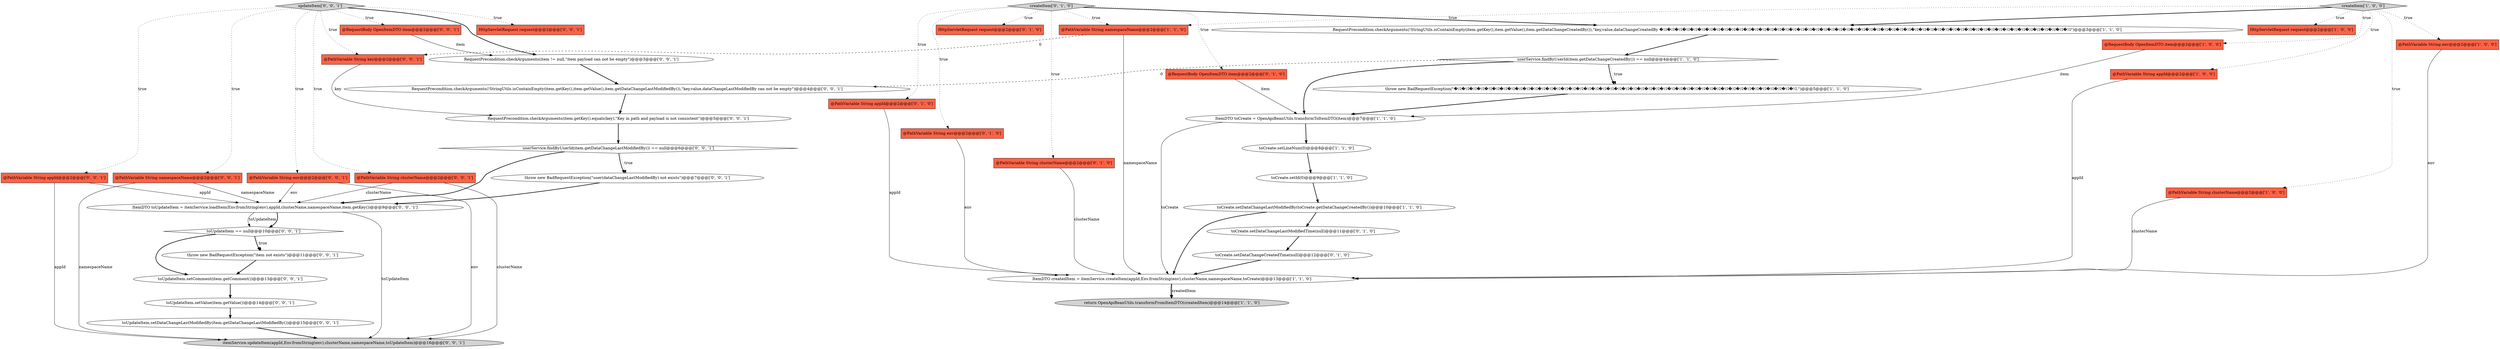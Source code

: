 digraph {
8 [style = filled, label = "createItem['1', '0', '0']", fillcolor = lightgray, shape = diamond image = "AAA0AAABBB1BBB"];
10 [style = filled, label = "@PathVariable String env@@@2@@@['1', '0', '0']", fillcolor = tomato, shape = box image = "AAA0AAABBB1BBB"];
6 [style = filled, label = "@PathVariable String appId@@@2@@@['1', '0', '0']", fillcolor = tomato, shape = box image = "AAA0AAABBB1BBB"];
13 [style = filled, label = "@PathVariable String namespaceName@@@2@@@['1', '1', '0']", fillcolor = tomato, shape = box image = "AAA0AAABBB1BBB"];
9 [style = filled, label = "toCreate.setDataChangeLastModifiedBy(toCreate.getDataChangeCreatedBy())@@@10@@@['1', '1', '0']", fillcolor = white, shape = ellipse image = "AAA0AAABBB1BBB"];
37 [style = filled, label = "RequestPrecondition.checkArguments(!StringUtils.isContainEmpty(item.getKey(),item.getValue(),item.getDataChangeLastModifiedBy()),\"key,value,dataChangeLastModifiedBy can not be empty\")@@@4@@@['0', '0', '1']", fillcolor = white, shape = ellipse image = "AAA0AAABBB3BBB"];
31 [style = filled, label = "@PathVariable String env@@@2@@@['0', '0', '1']", fillcolor = tomato, shape = box image = "AAA0AAABBB3BBB"];
14 [style = filled, label = "userService.findByUserId(item.getDataChangeCreatedBy()) == null@@@4@@@['1', '1', '0']", fillcolor = white, shape = diamond image = "AAA0AAABBB1BBB"];
24 [style = filled, label = "@PathVariable String clusterName@@@2@@@['0', '0', '1']", fillcolor = tomato, shape = box image = "AAA0AAABBB3BBB"];
20 [style = filled, label = "@PathVariable String appId@@@2@@@['0', '1', '0']", fillcolor = tomato, shape = box image = "AAA0AAABBB2BBB"];
29 [style = filled, label = "throw new BadRequestException(\"item not exists\")@@@11@@@['0', '0', '1']", fillcolor = white, shape = ellipse image = "AAA0AAABBB3BBB"];
5 [style = filled, label = "toCreate.setId(0)@@@9@@@['1', '1', '0']", fillcolor = white, shape = ellipse image = "AAA0AAABBB1BBB"];
7 [style = filled, label = "return OpenApiBeanUtils.transformFromItemDTO(createdItem)@@@14@@@['1', '1', '0']", fillcolor = lightgray, shape = ellipse image = "AAA0AAABBB1BBB"];
36 [style = filled, label = "updateItem['0', '0', '1']", fillcolor = lightgray, shape = diamond image = "AAA0AAABBB3BBB"];
39 [style = filled, label = "toUpdateItem.setDataChangeLastModifiedBy(item.getDataChangeLastModifiedBy())@@@15@@@['0', '0', '1']", fillcolor = white, shape = ellipse image = "AAA0AAABBB3BBB"];
34 [style = filled, label = "RequestPrecondition.checkArguments(item != null,\"item payload can not be empty\")@@@3@@@['0', '0', '1']", fillcolor = white, shape = ellipse image = "AAA0AAABBB3BBB"];
4 [style = filled, label = "ItemDTO toCreate = OpenApiBeanUtils.transformToItemDTO(item)@@@7@@@['1', '1', '0']", fillcolor = white, shape = ellipse image = "AAA0AAABBB1BBB"];
35 [style = filled, label = "@RequestBody OpenItemDTO item@@@2@@@['0', '0', '1']", fillcolor = tomato, shape = box image = "AAA0AAABBB3BBB"];
40 [style = filled, label = "toUpdateItem.setComment(item.getComment())@@@13@@@['0', '0', '1']", fillcolor = white, shape = ellipse image = "AAA0AAABBB3BBB"];
3 [style = filled, label = "ItemDTO createdItem = itemService.createItem(appId,Env.fromString(env),clusterName,namespaceName,toCreate)@@@13@@@['1', '1', '0']", fillcolor = white, shape = ellipse image = "AAA0AAABBB1BBB"];
42 [style = filled, label = "@PathVariable String key@@@2@@@['0', '0', '1']", fillcolor = tomato, shape = box image = "AAA0AAABBB3BBB"];
2 [style = filled, label = "toCreate.setLineNum(0)@@@8@@@['1', '1', '0']", fillcolor = white, shape = ellipse image = "AAA0AAABBB1BBB"];
23 [style = filled, label = "@PathVariable String env@@@2@@@['0', '1', '0']", fillcolor = tomato, shape = box image = "AAA0AAABBB2BBB"];
22 [style = filled, label = "toCreate.setDataChangeLastModifiedTime(null)@@@11@@@['0', '1', '0']", fillcolor = white, shape = ellipse image = "AAA1AAABBB2BBB"];
33 [style = filled, label = "ItemDTO toUpdateItem = itemService.loadItem(Env.fromString(env),appId,clusterName,namespaceName,item.getKey())@@@9@@@['0', '0', '1']", fillcolor = white, shape = ellipse image = "AAA0AAABBB3BBB"];
43 [style = filled, label = "throw new BadRequestException(\"user(dataChangeLastModifiedBy) not exists\")@@@7@@@['0', '0', '1']", fillcolor = white, shape = ellipse image = "AAA0AAABBB3BBB"];
11 [style = filled, label = "throw new BadRequestException(\"�ｿｽ�ｿｽ�ｿｽ�ｿｽ�ｿｽ�ｿｽ�ｿｽ�ｿｽ�ｿｽ�ｿｽ�ｿｽ�ｿｽ�ｿｽ�ｿｽ�ｿｽ�ｿｽ�ｿｽ�ｿｽ�ｿｽ�ｿｽ�ｿｽ�ｿｽ�ｿｽ�ｿｽ�ｿｽ�ｿｽ�ｿｽ�ｿｽ�ｿｽ�ｿｽ�ｿｽ�ｿｽ�ｿｽ�ｿｽ�ｿｽ�ｿｽ�ｿｽ�ｿｽ�ｿｽ�ｿｽ�ｿｽ�ｿｽ�ｿｽ�ｿｽ�ｿｽ.\")@@@5@@@['1', '1', '0']", fillcolor = white, shape = ellipse image = "AAA0AAABBB1BBB"];
26 [style = filled, label = "userService.findByUserId(item.getDataChangeLastModifiedBy()) == null@@@6@@@['0', '0', '1']", fillcolor = white, shape = diamond image = "AAA0AAABBB3BBB"];
32 [style = filled, label = "HttpServletRequest request@@@2@@@['0', '0', '1']", fillcolor = tomato, shape = box image = "AAA0AAABBB3BBB"];
27 [style = filled, label = "itemService.updateItem(appId,Env.fromString(env),clusterName,namespaceName,toUpdateItem)@@@16@@@['0', '0', '1']", fillcolor = lightgray, shape = ellipse image = "AAA0AAABBB3BBB"];
28 [style = filled, label = "@PathVariable String namespaceName@@@2@@@['0', '0', '1']", fillcolor = tomato, shape = box image = "AAA0AAABBB3BBB"];
30 [style = filled, label = "RequestPrecondition.checkArguments(item.getKey().equals(key),\"Key in path and payload is not consistent\")@@@5@@@['0', '0', '1']", fillcolor = white, shape = ellipse image = "AAA0AAABBB3BBB"];
12 [style = filled, label = "@PathVariable String clusterName@@@2@@@['1', '0', '0']", fillcolor = tomato, shape = box image = "AAA0AAABBB1BBB"];
1 [style = filled, label = "@RequestBody OpenItemDTO item@@@2@@@['1', '0', '0']", fillcolor = tomato, shape = box image = "AAA0AAABBB1BBB"];
0 [style = filled, label = "HttpServletRequest request@@@2@@@['1', '0', '0']", fillcolor = tomato, shape = box image = "AAA0AAABBB1BBB"];
25 [style = filled, label = "@PathVariable String appId@@@2@@@['0', '0', '1']", fillcolor = tomato, shape = box image = "AAA0AAABBB3BBB"];
21 [style = filled, label = "HttpServletRequest request@@@2@@@['0', '1', '0']", fillcolor = tomato, shape = box image = "AAA0AAABBB2BBB"];
17 [style = filled, label = "@RequestBody OpenItemDTO item@@@2@@@['0', '1', '0']", fillcolor = tomato, shape = box image = "AAA0AAABBB2BBB"];
18 [style = filled, label = "createItem['0', '1', '0']", fillcolor = lightgray, shape = diamond image = "AAA0AAABBB2BBB"];
19 [style = filled, label = "toCreate.setDataChangeCreatedTime(null)@@@12@@@['0', '1', '0']", fillcolor = white, shape = ellipse image = "AAA1AAABBB2BBB"];
41 [style = filled, label = "toUpdateItem.setValue(item.getValue())@@@14@@@['0', '0', '1']", fillcolor = white, shape = ellipse image = "AAA0AAABBB3BBB"];
15 [style = filled, label = "RequestPrecondition.checkArguments(!StringUtils.isContainEmpty(item.getKey(),item.getValue(),item.getDataChangeCreatedBy()),\"key,value,dataChangeCreatedBy �ｿｽ�ｿｽ�ｿｽ�ｿｽ�ｿｽ�ｿｽ�ｿｽ�ｿｽ�ｿｽ�ｿｽ�ｿｽ�ｿｽ�ｿｽ�ｿｽ�ｿｽ�ｿｽ�ｿｽ�ｿｽ�ｿｽ�ｿｽ�ｿｽ�ｿｽ�ｿｽ�ｿｽ�ｿｽ�ｿｽ�ｿｽ�ｿｽ�ｿｽ�ｿｽ�ｿｽ�ｿｽ�ｿｽ�ｿｽ�ｿｽ�ｿｽ�ｿｽ�ｿｽ�ｿｽ�ｿｽ�ｿｽ�ｿｽ�ｿｽ�ｿｽ�ｿｽ�ｿｽ�ｿｽ�ｿｽ�ｿｽ�ｿｽ�ｿｽ�ｿｽ�ｿｽ�ｿｽ\")@@@3@@@['1', '1', '0']", fillcolor = white, shape = ellipse image = "AAA0AAABBB1BBB"];
38 [style = filled, label = "toUpdateItem == null@@@10@@@['0', '0', '1']", fillcolor = white, shape = diamond image = "AAA0AAABBB3BBB"];
16 [style = filled, label = "@PathVariable String clusterName@@@2@@@['0', '1', '0']", fillcolor = tomato, shape = box image = "AAA0AAABBB2BBB"];
8->10 [style = dotted, label="true"];
9->22 [style = bold, label=""];
19->3 [style = bold, label=""];
36->24 [style = dotted, label="true"];
36->35 [style = dotted, label="true"];
22->19 [style = bold, label=""];
36->42 [style = dotted, label="true"];
14->37 [style = dashed, label="0"];
30->26 [style = bold, label=""];
11->4 [style = bold, label=""];
18->20 [style = dotted, label="true"];
36->25 [style = dotted, label="true"];
16->3 [style = solid, label="clusterName"];
31->27 [style = solid, label="env"];
24->27 [style = solid, label="clusterName"];
23->3 [style = solid, label="env"];
38->40 [style = bold, label=""];
13->3 [style = solid, label="namespaceName"];
2->5 [style = bold, label=""];
36->31 [style = dotted, label="true"];
36->32 [style = dotted, label="true"];
38->29 [style = bold, label=""];
9->3 [style = bold, label=""];
8->6 [style = dotted, label="true"];
31->33 [style = solid, label="env"];
18->23 [style = dotted, label="true"];
39->27 [style = bold, label=""];
26->43 [style = dotted, label="true"];
26->33 [style = bold, label=""];
41->39 [style = bold, label=""];
4->3 [style = solid, label="toCreate"];
5->9 [style = bold, label=""];
28->27 [style = solid, label="namespaceName"];
14->11 [style = bold, label=""];
3->7 [style = bold, label=""];
4->2 [style = bold, label=""];
24->33 [style = solid, label="clusterName"];
10->3 [style = solid, label="env"];
18->13 [style = dotted, label="true"];
20->3 [style = solid, label="appId"];
6->3 [style = solid, label="appId"];
18->16 [style = dotted, label="true"];
18->17 [style = dotted, label="true"];
18->21 [style = dotted, label="true"];
42->30 [style = solid, label="key"];
12->3 [style = solid, label="clusterName"];
1->4 [style = solid, label="item"];
37->30 [style = bold, label=""];
33->38 [style = solid, label="toUpdateItem"];
15->14 [style = bold, label=""];
40->41 [style = bold, label=""];
36->34 [style = bold, label=""];
8->13 [style = dotted, label="true"];
33->38 [style = bold, label=""];
3->7 [style = solid, label="createdItem"];
25->33 [style = solid, label="appId"];
8->0 [style = dotted, label="true"];
25->27 [style = solid, label="appId"];
13->42 [style = dashed, label="0"];
28->33 [style = solid, label="namespaceName"];
14->4 [style = bold, label=""];
14->11 [style = dotted, label="true"];
35->34 [style = solid, label="item"];
38->29 [style = dotted, label="true"];
43->33 [style = bold, label=""];
8->1 [style = dotted, label="true"];
17->4 [style = solid, label="item"];
33->27 [style = solid, label="toUpdateItem"];
34->37 [style = bold, label=""];
36->28 [style = dotted, label="true"];
8->15 [style = bold, label=""];
8->12 [style = dotted, label="true"];
26->43 [style = bold, label=""];
29->40 [style = bold, label=""];
18->15 [style = bold, label=""];
}

